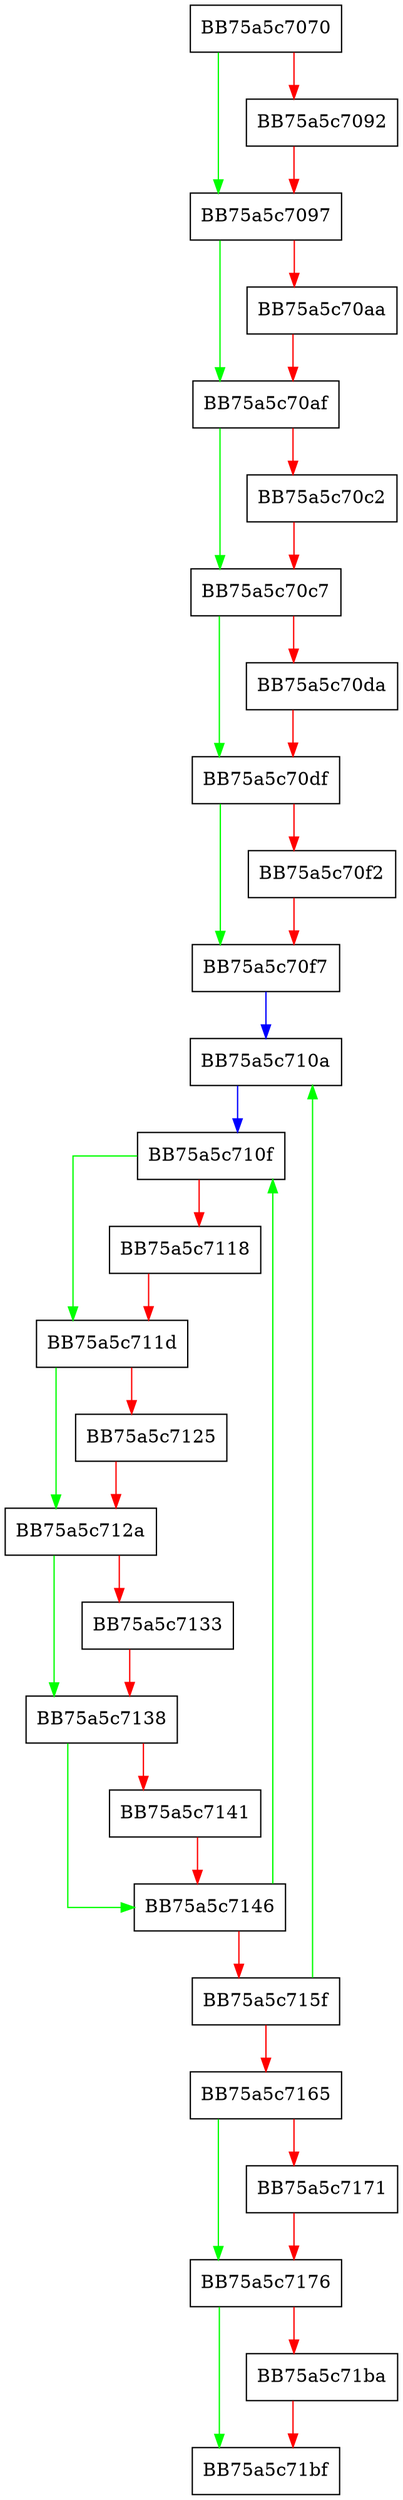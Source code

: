 digraph nscript_cleanup_module {
  node [shape="box"];
  graph [splines=ortho];
  BB75a5c7070 -> BB75a5c7097 [color="green"];
  BB75a5c7070 -> BB75a5c7092 [color="red"];
  BB75a5c7092 -> BB75a5c7097 [color="red"];
  BB75a5c7097 -> BB75a5c70af [color="green"];
  BB75a5c7097 -> BB75a5c70aa [color="red"];
  BB75a5c70aa -> BB75a5c70af [color="red"];
  BB75a5c70af -> BB75a5c70c7 [color="green"];
  BB75a5c70af -> BB75a5c70c2 [color="red"];
  BB75a5c70c2 -> BB75a5c70c7 [color="red"];
  BB75a5c70c7 -> BB75a5c70df [color="green"];
  BB75a5c70c7 -> BB75a5c70da [color="red"];
  BB75a5c70da -> BB75a5c70df [color="red"];
  BB75a5c70df -> BB75a5c70f7 [color="green"];
  BB75a5c70df -> BB75a5c70f2 [color="red"];
  BB75a5c70f2 -> BB75a5c70f7 [color="red"];
  BB75a5c70f7 -> BB75a5c710a [color="blue"];
  BB75a5c710a -> BB75a5c710f [color="blue"];
  BB75a5c710f -> BB75a5c711d [color="green"];
  BB75a5c710f -> BB75a5c7118 [color="red"];
  BB75a5c7118 -> BB75a5c711d [color="red"];
  BB75a5c711d -> BB75a5c712a [color="green"];
  BB75a5c711d -> BB75a5c7125 [color="red"];
  BB75a5c7125 -> BB75a5c712a [color="red"];
  BB75a5c712a -> BB75a5c7138 [color="green"];
  BB75a5c712a -> BB75a5c7133 [color="red"];
  BB75a5c7133 -> BB75a5c7138 [color="red"];
  BB75a5c7138 -> BB75a5c7146 [color="green"];
  BB75a5c7138 -> BB75a5c7141 [color="red"];
  BB75a5c7141 -> BB75a5c7146 [color="red"];
  BB75a5c7146 -> BB75a5c710f [color="green"];
  BB75a5c7146 -> BB75a5c715f [color="red"];
  BB75a5c715f -> BB75a5c710a [color="green"];
  BB75a5c715f -> BB75a5c7165 [color="red"];
  BB75a5c7165 -> BB75a5c7176 [color="green"];
  BB75a5c7165 -> BB75a5c7171 [color="red"];
  BB75a5c7171 -> BB75a5c7176 [color="red"];
  BB75a5c7176 -> BB75a5c71bf [color="green"];
  BB75a5c7176 -> BB75a5c71ba [color="red"];
  BB75a5c71ba -> BB75a5c71bf [color="red"];
}